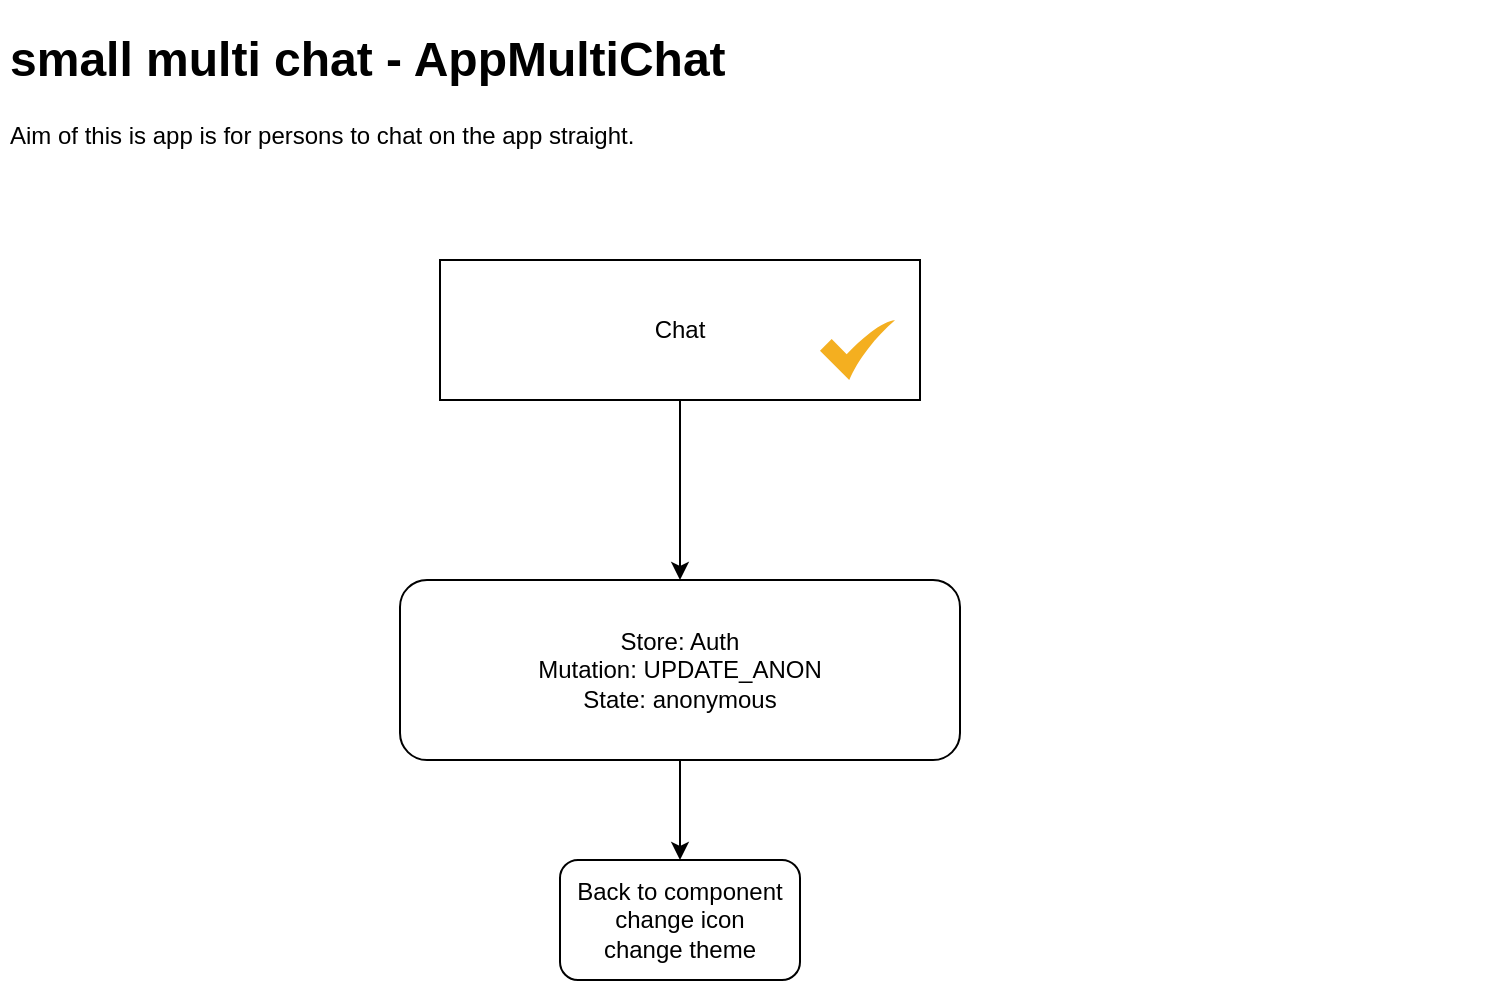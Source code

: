 <mxfile version="13.6.5">
    <diagram id="ghX4sPxGQkJwlRl6tuBi" name="Page-1">
        <mxGraphModel dx="1322" dy="506" grid="1" gridSize="10" guides="1" tooltips="1" connect="1" arrows="1" fold="1" page="1" pageScale="1" pageWidth="850" pageHeight="1100" math="0" shadow="0">
            <root>
                <mxCell id="0"/>
                <mxCell id="1" parent="0"/>
                <mxCell id="2" value="&lt;h1&gt;small multi chat - AppMultiChat&lt;/h1&gt;&lt;p&gt;Aim of this is app is for persons to chat on the app straight.&lt;/p&gt;" style="text;html=1;strokeColor=none;fillColor=none;spacing=5;spacingTop=-20;whiteSpace=wrap;overflow=hidden;rounded=0;" vertex="1" parent="1">
                    <mxGeometry x="50" y="40" width="750" height="120" as="geometry"/>
                </mxCell>
                <mxCell id="3" style="edgeStyle=orthogonalEdgeStyle;rounded=0;orthogonalLoop=1;jettySize=auto;html=1;" edge="1" parent="1" source="4">
                    <mxGeometry relative="1" as="geometry">
                        <mxPoint x="390" y="320" as="targetPoint"/>
                    </mxGeometry>
                </mxCell>
                <mxCell id="4" value="Chat" style="html=1;whiteSpace=wrap;container=1;recursiveResize=0;collapsible=0;" vertex="1" parent="1">
                    <mxGeometry x="270" y="160" width="240" height="70" as="geometry"/>
                </mxCell>
                <mxCell id="5" value="" style="html=1;aspect=fixed;strokeColor=none;shadow=0;align=center;verticalAlign=top;fillColor=#F4AF20;shape=mxgraph.gcp2.check" vertex="1" parent="4">
                    <mxGeometry x="190" y="30" width="37.5" height="30" as="geometry"/>
                </mxCell>
                <mxCell id="6" value="" style="edgeStyle=orthogonalEdgeStyle;rounded=0;orthogonalLoop=1;jettySize=auto;html=1;" edge="1" parent="1" source="7" target="8">
                    <mxGeometry relative="1" as="geometry"/>
                </mxCell>
                <mxCell id="7" value="Store: Auth&lt;br&gt;Mutation: UPDATE_ANON&lt;br&gt;State:&amp;nbsp;anonymous" style="rounded=1;whiteSpace=wrap;html=1;" vertex="1" parent="1">
                    <mxGeometry x="250" y="320" width="280" height="90" as="geometry"/>
                </mxCell>
                <mxCell id="8" value="Back to component&lt;br&gt;change icon&lt;br&gt;change theme" style="whiteSpace=wrap;html=1;rounded=1;" vertex="1" parent="1">
                    <mxGeometry x="330" y="460" width="120" height="60" as="geometry"/>
                </mxCell>
            </root>
        </mxGraphModel>
    </diagram>
</mxfile>